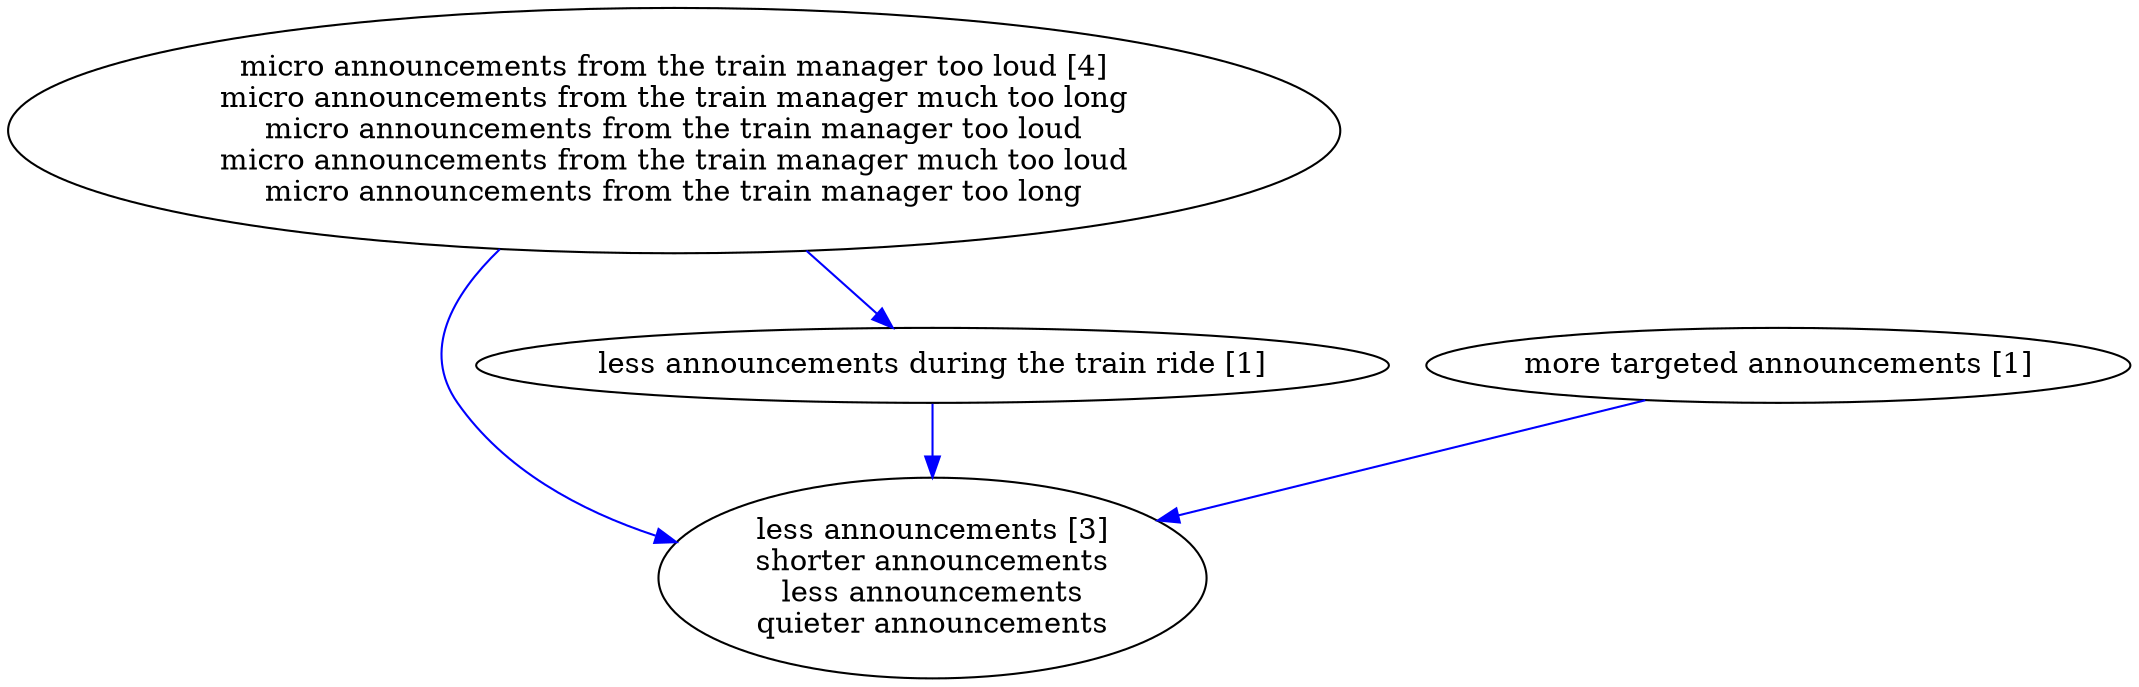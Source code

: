 digraph collapsedGraph {
"micro announcements from the train manager too loud [4]\nmicro announcements from the train manager much too long\nmicro announcements from the train manager too loud\nmicro announcements from the train manager much too loud\nmicro announcements from the train manager too long""less announcements [3]\nshorter announcements\nless announcements\nquieter announcements""less announcements during the train ride [1]""more targeted announcements [1]""micro announcements from the train manager too loud [4]\nmicro announcements from the train manager much too long\nmicro announcements from the train manager too loud\nmicro announcements from the train manager much too loud\nmicro announcements from the train manager too long" -> "less announcements during the train ride [1]" [color=blue]
"micro announcements from the train manager too loud [4]\nmicro announcements from the train manager much too long\nmicro announcements from the train manager too loud\nmicro announcements from the train manager much too loud\nmicro announcements from the train manager too long" -> "less announcements [3]\nshorter announcements\nless announcements\nquieter announcements" [color=blue]
"more targeted announcements [1]" -> "less announcements [3]\nshorter announcements\nless announcements\nquieter announcements" [color=blue]
"less announcements during the train ride [1]" -> "less announcements [3]\nshorter announcements\nless announcements\nquieter announcements" [color=blue]
}